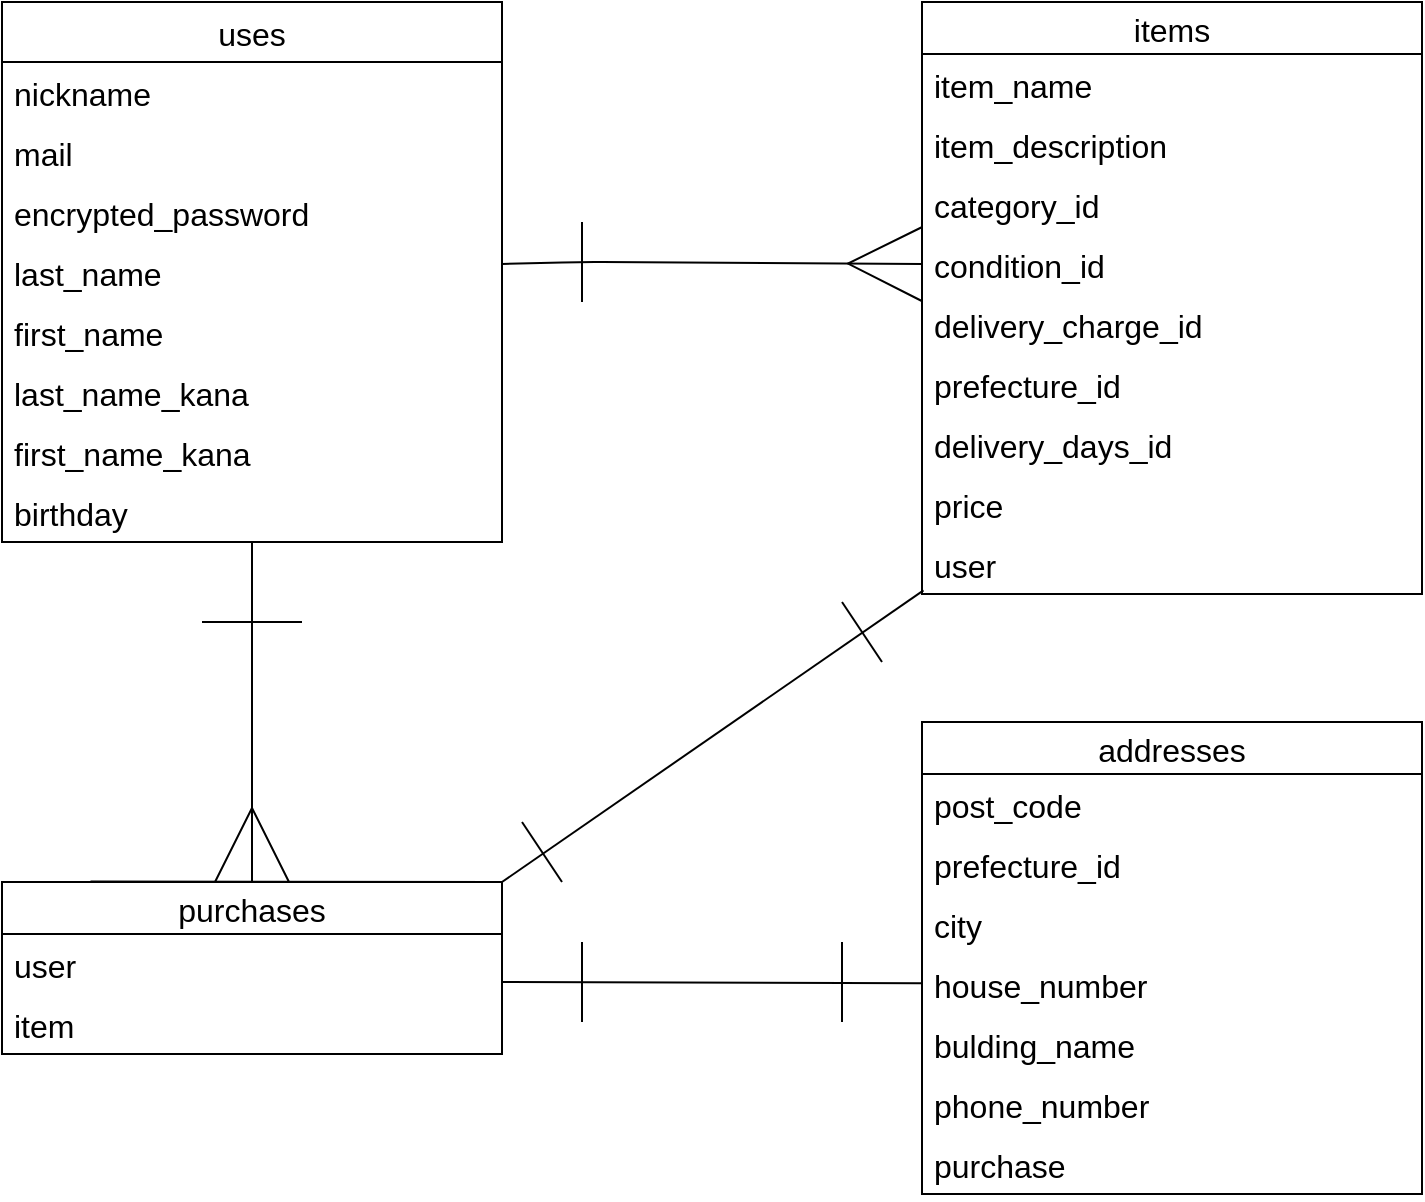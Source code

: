 <mxfile>
    <diagram id="4TmBJBZ028uzcu4RHE1U" name="ページ1">
        <mxGraphModel dx="745" dy="608" grid="1" gridSize="10" guides="1" tooltips="1" connect="1" arrows="1" fold="1" page="1" pageScale="1" pageWidth="827" pageHeight="1169" math="0" shadow="0">
            <root>
                <mxCell id="0"/>
                <mxCell id="1" parent="0"/>
                <mxCell id="2" value="uses" style="swimlane;fontStyle=0;childLayout=stackLayout;horizontal=1;startSize=30;horizontalStack=0;resizeParent=1;resizeParentMax=0;resizeLast=0;collapsible=1;marginBottom=0;align=center;fontSize=16;" vertex="1" parent="1">
                    <mxGeometry x="30" y="40" width="250" height="270" as="geometry">
                        <mxRectangle x="30" y="30" width="50" height="26" as="alternateBounds"/>
                    </mxGeometry>
                </mxCell>
                <mxCell id="3" value="nickname&#10;" style="text;strokeColor=none;fillColor=none;spacingLeft=4;spacingRight=4;overflow=hidden;rotatable=0;points=[[0,0.5],[1,0.5]];portConstraint=eastwest;fontSize=16;fontStyle=0" vertex="1" parent="2">
                    <mxGeometry y="30" width="250" height="30" as="geometry"/>
                </mxCell>
                <mxCell id="4" value="mail" style="text;strokeColor=none;fillColor=none;spacingLeft=4;spacingRight=4;overflow=hidden;rotatable=0;points=[[0,0.5],[1,0.5]];portConstraint=eastwest;fontSize=16;" vertex="1" parent="2">
                    <mxGeometry y="60" width="250" height="30" as="geometry"/>
                </mxCell>
                <mxCell id="5" value="encrypted_password" style="text;strokeColor=none;fillColor=none;spacingLeft=4;spacingRight=4;overflow=hidden;rotatable=0;points=[[0,0.5],[1,0.5]];portConstraint=eastwest;fontSize=16;" vertex="1" parent="2">
                    <mxGeometry y="90" width="250" height="30" as="geometry"/>
                </mxCell>
                <mxCell id="6" value="last_name" style="text;strokeColor=none;fillColor=none;spacingLeft=4;spacingRight=4;overflow=hidden;rotatable=0;points=[[0,0.5],[1,0.5]];portConstraint=eastwest;fontSize=16;" vertex="1" parent="2">
                    <mxGeometry y="120" width="250" height="30" as="geometry"/>
                </mxCell>
                <mxCell id="7" value="first_name" style="text;strokeColor=none;fillColor=none;spacingLeft=4;spacingRight=4;overflow=hidden;rotatable=0;points=[[0,0.5],[1,0.5]];portConstraint=eastwest;fontSize=16;" vertex="1" parent="2">
                    <mxGeometry y="150" width="250" height="30" as="geometry"/>
                </mxCell>
                <mxCell id="8" value="last_name_kana" style="text;strokeColor=none;fillColor=none;spacingLeft=4;spacingRight=4;overflow=hidden;rotatable=0;points=[[0,0.5],[1,0.5]];portConstraint=eastwest;fontSize=16;" vertex="1" parent="2">
                    <mxGeometry y="180" width="250" height="30" as="geometry"/>
                </mxCell>
                <mxCell id="9" value="first_name_kana" style="text;strokeColor=none;fillColor=none;spacingLeft=4;spacingRight=4;overflow=hidden;rotatable=0;points=[[0,0.5],[1,0.5]];portConstraint=eastwest;fontSize=16;" vertex="1" parent="2">
                    <mxGeometry y="210" width="250" height="30" as="geometry"/>
                </mxCell>
                <mxCell id="10" value="birthday" style="text;strokeColor=none;fillColor=none;spacingLeft=4;spacingRight=4;overflow=hidden;rotatable=0;points=[[0,0.5],[1,0.5]];portConstraint=eastwest;fontSize=16;" vertex="1" parent="2">
                    <mxGeometry y="240" width="250" height="30" as="geometry"/>
                </mxCell>
                <mxCell id="11" value="items" style="swimlane;fontStyle=0;childLayout=stackLayout;horizontal=1;startSize=26;horizontalStack=0;resizeParent=1;resizeParentMax=0;resizeLast=0;collapsible=1;marginBottom=0;align=center;fontSize=16;" vertex="1" parent="1">
                    <mxGeometry x="490" y="40" width="250" height="296" as="geometry"/>
                </mxCell>
                <mxCell id="12" value="item_name" style="text;strokeColor=none;fillColor=none;spacingLeft=4;spacingRight=4;overflow=hidden;rotatable=0;points=[[0,0.5],[1,0.5]];portConstraint=eastwest;fontSize=16;" vertex="1" parent="11">
                    <mxGeometry y="26" width="250" height="30" as="geometry"/>
                </mxCell>
                <mxCell id="13" value="item_description" style="text;strokeColor=none;fillColor=none;spacingLeft=4;spacingRight=4;overflow=hidden;rotatable=0;points=[[0,0.5],[1,0.5]];portConstraint=eastwest;fontSize=16;" vertex="1" parent="11">
                    <mxGeometry y="56" width="250" height="30" as="geometry"/>
                </mxCell>
                <mxCell id="14" value="category_id" style="text;strokeColor=none;fillColor=none;spacingLeft=4;spacingRight=4;overflow=hidden;rotatable=0;points=[[0,0.5],[1,0.5]];portConstraint=eastwest;fontSize=16;" vertex="1" parent="11">
                    <mxGeometry y="86" width="250" height="30" as="geometry"/>
                </mxCell>
                <mxCell id="15" value="condition_id" style="text;strokeColor=none;fillColor=none;spacingLeft=4;spacingRight=4;overflow=hidden;rotatable=0;points=[[0,0.5],[1,0.5]];portConstraint=eastwest;fontSize=16;" vertex="1" parent="11">
                    <mxGeometry y="116" width="250" height="30" as="geometry"/>
                </mxCell>
                <mxCell id="16" value="delivery_charge_id" style="text;strokeColor=none;fillColor=none;spacingLeft=4;spacingRight=4;overflow=hidden;rotatable=0;points=[[0,0.5],[1,0.5]];portConstraint=eastwest;fontSize=16;" vertex="1" parent="11">
                    <mxGeometry y="146" width="250" height="30" as="geometry"/>
                </mxCell>
                <mxCell id="17" value="prefecture_id" style="text;strokeColor=none;fillColor=none;spacingLeft=4;spacingRight=4;overflow=hidden;rotatable=0;points=[[0,0.5],[1,0.5]];portConstraint=eastwest;fontSize=16;" vertex="1" parent="11">
                    <mxGeometry y="176" width="250" height="30" as="geometry"/>
                </mxCell>
                <mxCell id="18" value="delivery_days_id" style="text;strokeColor=none;fillColor=none;spacingLeft=4;spacingRight=4;overflow=hidden;rotatable=0;points=[[0,0.5],[1,0.5]];portConstraint=eastwest;fontSize=16;" vertex="1" parent="11">
                    <mxGeometry y="206" width="250" height="30" as="geometry"/>
                </mxCell>
                <mxCell id="19" value="price" style="text;strokeColor=none;fillColor=none;spacingLeft=4;spacingRight=4;overflow=hidden;rotatable=0;points=[[0,0.5],[1,0.5]];portConstraint=eastwest;fontSize=16;" vertex="1" parent="11">
                    <mxGeometry y="236" width="250" height="30" as="geometry"/>
                </mxCell>
                <mxCell id="20" value="user" style="text;strokeColor=none;fillColor=none;spacingLeft=4;spacingRight=4;overflow=hidden;rotatable=0;points=[[0,0.5],[1,0.5]];portConstraint=eastwest;fontSize=16;" vertex="1" parent="11">
                    <mxGeometry y="266" width="250" height="30" as="geometry"/>
                </mxCell>
                <mxCell id="21" style="edgeStyle=none;html=1;strokeColor=none;strokeWidth=3;fontSize=16;" edge="1" parent="1" source="5">
                    <mxGeometry relative="1" as="geometry">
                        <mxPoint x="410" y="165" as="targetPoint"/>
                        <Array as="points"/>
                    </mxGeometry>
                </mxCell>
                <mxCell id="22" style="edgeStyle=none;html=1;endArrow=ERmany;endFill=0;strokeWidth=1;endSize=35;entryX=0;entryY=0.5;entryDx=0;entryDy=0;fontSize=16;" edge="1" parent="1" target="15">
                    <mxGeometry relative="1" as="geometry">
                        <mxPoint x="280" y="171" as="sourcePoint"/>
                        <mxPoint x="410" y="145" as="targetPoint"/>
                        <Array as="points">
                            <mxPoint x="320" y="170"/>
                        </Array>
                    </mxGeometry>
                </mxCell>
                <mxCell id="23" style="edgeStyle=none;html=1;endArrow=none;endFill=0;endSize=28;strokeWidth=1;fontSize=16;" edge="1" parent="1">
                    <mxGeometry relative="1" as="geometry">
                        <mxPoint x="320" y="190" as="targetPoint"/>
                        <mxPoint x="320" y="150" as="sourcePoint"/>
                    </mxGeometry>
                </mxCell>
                <mxCell id="24" value="purchases" style="swimlane;fontStyle=0;childLayout=stackLayout;horizontal=1;startSize=26;horizontalStack=0;resizeParent=1;resizeParentMax=0;resizeLast=0;collapsible=1;marginBottom=0;align=center;fontSize=16;strokeColor=default;" vertex="1" parent="1">
                    <mxGeometry x="30" y="480" width="250" height="86" as="geometry"/>
                </mxCell>
                <mxCell id="25" value="user" style="text;strokeColor=none;fillColor=none;spacingLeft=4;spacingRight=4;overflow=hidden;rotatable=0;points=[[0,0.5],[1,0.5]];portConstraint=eastwest;fontSize=16;" vertex="1" parent="24">
                    <mxGeometry y="26" width="250" height="30" as="geometry"/>
                </mxCell>
                <mxCell id="26" value="item" style="text;strokeColor=none;fillColor=none;spacingLeft=4;spacingRight=4;overflow=hidden;rotatable=0;points=[[0,0.5],[1,0.5]];portConstraint=eastwest;fontSize=16;" vertex="1" parent="24">
                    <mxGeometry y="56" width="250" height="30" as="geometry"/>
                </mxCell>
                <mxCell id="27" value="addresses" style="swimlane;fontStyle=0;childLayout=stackLayout;horizontal=1;startSize=26;horizontalStack=0;resizeParent=1;resizeParentMax=0;resizeLast=0;collapsible=1;marginBottom=0;align=center;fontSize=16;strokeColor=default;" vertex="1" parent="1">
                    <mxGeometry x="490" y="400" width="250" height="236" as="geometry"/>
                </mxCell>
                <mxCell id="28" value="post_code" style="text;strokeColor=none;fillColor=none;spacingLeft=4;spacingRight=4;overflow=hidden;rotatable=0;points=[[0,0.5],[1,0.5]];portConstraint=eastwest;fontSize=16;" vertex="1" parent="27">
                    <mxGeometry y="26" width="250" height="30" as="geometry"/>
                </mxCell>
                <mxCell id="29" value="prefecture_id" style="text;strokeColor=none;fillColor=none;spacingLeft=4;spacingRight=4;overflow=hidden;rotatable=0;points=[[0,0.5],[1,0.5]];portConstraint=eastwest;fontSize=16;" vertex="1" parent="27">
                    <mxGeometry y="56" width="250" height="30" as="geometry"/>
                </mxCell>
                <mxCell id="30" value="city" style="text;strokeColor=none;fillColor=none;spacingLeft=4;spacingRight=4;overflow=hidden;rotatable=0;points=[[0,0.5],[1,0.5]];portConstraint=eastwest;fontSize=16;" vertex="1" parent="27">
                    <mxGeometry y="86" width="250" height="30" as="geometry"/>
                </mxCell>
                <mxCell id="31" value="house_number" style="text;strokeColor=none;fillColor=none;spacingLeft=4;spacingRight=4;overflow=hidden;rotatable=0;points=[[0,0.5],[1,0.5]];portConstraint=eastwest;fontSize=16;" vertex="1" parent="27">
                    <mxGeometry y="116" width="250" height="30" as="geometry"/>
                </mxCell>
                <mxCell id="32" value="bulding_name" style="text;strokeColor=none;fillColor=none;spacingLeft=4;spacingRight=4;overflow=hidden;rotatable=0;points=[[0,0.5],[1,0.5]];portConstraint=eastwest;fontSize=16;" vertex="1" parent="27">
                    <mxGeometry y="146" width="250" height="30" as="geometry"/>
                </mxCell>
                <mxCell id="33" value="phone_number" style="text;strokeColor=none;fillColor=none;spacingLeft=4;spacingRight=4;overflow=hidden;rotatable=0;points=[[0,0.5],[1,0.5]];portConstraint=eastwest;fontSize=16;" vertex="1" parent="27">
                    <mxGeometry y="176" width="250" height="30" as="geometry"/>
                </mxCell>
                <mxCell id="34" value="purchase" style="text;strokeColor=none;fillColor=none;spacingLeft=4;spacingRight=4;overflow=hidden;rotatable=0;points=[[0,0.5],[1,0.5]];portConstraint=eastwest;fontSize=16;" vertex="1" parent="27">
                    <mxGeometry y="206" width="250" height="30" as="geometry"/>
                </mxCell>
                <mxCell id="35" style="edgeStyle=none;html=1;endArrow=ERmany;endFill=0;strokeWidth=1;endSize=35;entryX=0.5;entryY=0;entryDx=0;entryDy=0;fontSize=16;" edge="1" parent="1" target="24">
                    <mxGeometry relative="1" as="geometry">
                        <mxPoint x="155" y="310" as="sourcePoint"/>
                        <mxPoint x="220" y="381" as="targetPoint"/>
                        <Array as="points">
                            <mxPoint x="155" y="310"/>
                        </Array>
                    </mxGeometry>
                </mxCell>
                <mxCell id="36" style="edgeStyle=none;html=1;endArrow=none;endFill=0;endSize=28;strokeWidth=1;fontSize=16;" edge="1" parent="1">
                    <mxGeometry relative="1" as="geometry">
                        <mxPoint x="130" y="350" as="targetPoint"/>
                        <mxPoint x="180" y="350" as="sourcePoint"/>
                    </mxGeometry>
                </mxCell>
                <mxCell id="37" style="edgeStyle=none;html=1;endArrow=none;endFill=0;endSize=28;strokeWidth=1;fontSize=16;" edge="1" parent="1" source="31">
                    <mxGeometry relative="1" as="geometry">
                        <mxPoint x="280" y="530" as="targetPoint"/>
                        <mxPoint x="350" y="530" as="sourcePoint"/>
                    </mxGeometry>
                </mxCell>
                <mxCell id="38" style="edgeStyle=none;html=1;endArrow=none;endFill=0;endSize=28;strokeWidth=1;exitX=-0.017;exitY=0.807;exitDx=0;exitDy=0;exitPerimeter=0;fontSize=16;" edge="1" parent="1">
                    <mxGeometry relative="1" as="geometry">
                        <mxPoint x="74.25" y="479.79" as="targetPoint"/>
                        <mxPoint x="280" y="480" as="sourcePoint"/>
                    </mxGeometry>
                </mxCell>
                <mxCell id="39" style="edgeStyle=none;html=1;endArrow=none;endFill=0;endSize=28;strokeWidth=1;exitX=0.003;exitY=0.94;exitDx=0;exitDy=0;exitPerimeter=0;fontSize=16;" edge="1" parent="1" source="20">
                    <mxGeometry relative="1" as="geometry">
                        <mxPoint x="280" y="480" as="targetPoint"/>
                        <mxPoint x="490" y="340" as="sourcePoint"/>
                    </mxGeometry>
                </mxCell>
                <mxCell id="40" style="edgeStyle=none;html=1;endArrow=none;endFill=0;endSize=28;strokeWidth=1;fontSize=16;" edge="1" parent="1">
                    <mxGeometry relative="1" as="geometry">
                        <mxPoint x="310" y="480" as="targetPoint"/>
                        <mxPoint x="290" y="450" as="sourcePoint"/>
                        <Array as="points"/>
                    </mxGeometry>
                </mxCell>
                <mxCell id="41" style="edgeStyle=none;html=1;endArrow=none;endFill=0;endSize=28;strokeWidth=1;fontSize=16;" edge="1" parent="1">
                    <mxGeometry relative="1" as="geometry">
                        <mxPoint x="470" y="370" as="targetPoint"/>
                        <mxPoint x="450" y="340" as="sourcePoint"/>
                    </mxGeometry>
                </mxCell>
                <mxCell id="42" style="edgeStyle=none;html=1;endArrow=none;endFill=0;endSize=28;strokeWidth=1;fontSize=16;" edge="1" parent="1">
                    <mxGeometry relative="1" as="geometry">
                        <mxPoint x="450" y="550" as="targetPoint"/>
                        <mxPoint x="450" y="510" as="sourcePoint"/>
                    </mxGeometry>
                </mxCell>
                <mxCell id="43" style="edgeStyle=none;html=1;endArrow=none;endFill=0;endSize=28;strokeWidth=1;fontSize=16;" edge="1" parent="1">
                    <mxGeometry relative="1" as="geometry">
                        <mxPoint x="320" y="550" as="targetPoint"/>
                        <mxPoint x="320" y="510" as="sourcePoint"/>
                    </mxGeometry>
                </mxCell>
            </root>
        </mxGraphModel>
    </diagram>
</mxfile>